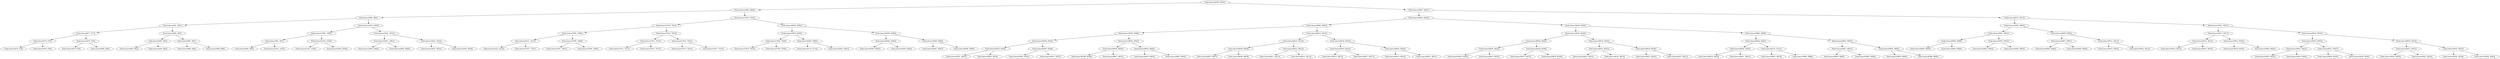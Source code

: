 digraph G{
1761250981 [label="Node{data=[8590, 8590]}"]
1761250981 -> 1757707513
1757707513 [label="Node{data=[3060, 3060]}"]
1757707513 -> 248220478
248220478 [label="Node{data=[989, 989]}"]
248220478 -> 2121682524
2121682524 [label="Node{data=[981, 981]}"]
2121682524 -> 1111849105
1111849105 [label="Node{data=[977, 977]}"]
1111849105 -> 154003348
154003348 [label="Node{data=[975, 975]}"]
154003348 -> 1542262772
1542262772 [label="Node{data=[974, 974]}"]
154003348 -> 396734075
396734075 [label="Node{data=[976, 976]}"]
1111849105 -> 2119032302
2119032302 [label="Node{data=[979, 979]}"]
2119032302 -> 406488308
406488308 [label="Node{data=[978, 978]}"]
2119032302 -> 731626152
731626152 [label="Node{data=[980, 980]}"]
2121682524 -> 293019606
293019606 [label="Node{data=[985, 985]}"]
293019606 -> 29692603
29692603 [label="Node{data=[983, 983]}"]
29692603 -> 1293167443
1293167443 [label="Node{data=[982, 982]}"]
29692603 -> 1001162403
1001162403 [label="Node{data=[984, 984]}"]
293019606 -> 311207855
311207855 [label="Node{data=[987, 987]}"]
311207855 -> 1005924239
1005924239 [label="Node{data=[986, 986]}"]
311207855 -> 1473758481
1473758481 [label="Node{data=[988, 988]}"]
248220478 -> 135387350
135387350 [label="Node{data=[2459, 2459]}"]
135387350 -> 2136450980
2136450980 [label="Node{data=[1885, 1885]}"]
2136450980 -> 1842116246
1842116246 [label="Node{data=[991, 991]}"]
1842116246 -> 73058675
73058675 [label="Node{data=[990, 990]}"]
1842116246 -> 42694214
42694214 [label="Node{data=[1543, 1543]}"]
2136450980 -> 1076075316
1076075316 [label="Node{data=[2229, 2229]}"]
1076075316 -> 1314209120
1314209120 [label="Node{data=[2185, 2185]}"]
1076075316 -> 479618184
479618184 [label="Node{data=[2458, 2458]}"]
135387350 -> 1173755930
1173755930 [label="Node{data=[3031, 3031]}"]
1173755930 -> 433115563
433115563 [label="Node{data=[2801, 2801]}"]
433115563 -> 2114535884
2114535884 [label="Node{data=[2460, 2460]}"]
433115563 -> 1360316577
1360316577 [label="Node{data=[2869, 2869]}"]
1173755930 -> 618085457
618085457 [label="Node{data=[3033, 3033]}"]
618085457 -> 999685353
999685353 [label="Node{data=[3032, 3032]}"]
618085457 -> 254201206
254201206 [label="Node{data=[3059, 3059]}"]
1757707513 -> 2021678579
2021678579 [label="Node{data=[7918, 7918]}"]
2021678579 -> 1705558790
1705558790 [label="Node{data=[7910, 7910]}"]
1705558790 -> 1909332462
1909332462 [label="Node{data=[7906, 7906]}"]
1909332462 -> 1220163548
1220163548 [label="Node{data=[3231, 3231]}"]
1220163548 -> 841975037
841975037 [label="Node{data=[3222, 3222]}"]
1220163548 -> 289194317
289194317 [label="Node{data=[7787, 7787]}"]
1909332462 -> 280804333
280804333 [label="Node{data=[7908, 7908]}"]
280804333 -> 161573617
161573617 [label="Node{data=[7907, 7907]}"]
280804333 -> 1206325076
1206325076 [label="Node{data=[7909, 7909]}"]
1705558790 -> 816224332
816224332 [label="Node{data=[7914, 7914]}"]
816224332 -> 1160785510
1160785510 [label="Node{data=[7912, 7912]}"]
1160785510 -> 1204036307
1204036307 [label="Node{data=[7911, 7911]}"]
1160785510 -> 942016720
942016720 [label="Node{data=[7913, 7913]}"]
816224332 -> 1011254112
1011254112 [label="Node{data=[7916, 7916]}"]
1011254112 -> 2017577360
2017577360 [label="Node{data=[7915, 7915]}"]
1011254112 -> 511033073
511033073 [label="Node{data=[7917, 7917]}"]
2021678579 -> 379409767
379409767 [label="Node{data=[8582, 8582]}"]
379409767 -> 508074327
508074327 [label="Node{data=[8005, 8005]}"]
508074327 -> 1756618311
1756618311 [label="Node{data=[7920, 7920]}"]
1756618311 -> 1535276950
1535276950 [label="Node{data=[7919, 7919]}"]
1756618311 -> 667428844
667428844 [label="Node{data=[7978, 7978]}"]
508074327 -> 2098233443
2098233443 [label="Node{data=[8580, 8580]}"]
2098233443 -> 187115616
187115616 [label="Node{data=[8114, 8114]}"]
2098233443 -> 1129435221
1129435221 [label="Node{data=[8581, 8581]}"]
379409767 -> 633366676
633366676 [label="Node{data=[8586, 8586]}"]
633366676 -> 1546315735
1546315735 [label="Node{data=[8584, 8584]}"]
1546315735 -> 1853665306
1853665306 [label="Node{data=[8583, 8583]}"]
1546315735 -> 593626872
593626872 [label="Node{data=[8585, 8585]}"]
633366676 -> 96489160
96489160 [label="Node{data=[8588, 8588]}"]
96489160 -> 241108472
241108472 [label="Node{data=[8587, 8587]}"]
96489160 -> 94931017
94931017 [label="Node{data=[8589, 8589]}"]
1761250981 -> 919473090
919473090 [label="Node{data=[9897, 9897]}"]
919473090 -> 830449117
830449117 [label="Node{data=[8622, 8622]}"]
830449117 -> 1199113935
1199113935 [label="Node{data=[8606, 8606]}"]
1199113935 -> 106050729
106050729 [label="Node{data=[8598, 8598]}"]
106050729 -> 1074053050
1074053050 [label="Node{data=[8594, 8594]}"]
1074053050 -> 203012906
203012906 [label="Node{data=[8592, 8592]}"]
203012906 -> 56204056
56204056 [label="Node{data=[8591, 8591]}"]
203012906 -> 339280038
339280038 [label="Node{data=[8593, 8593]}"]
1074053050 -> 1898288372
1898288372 [label="Node{data=[8596, 8596]}"]
1898288372 -> 816095505
816095505 [label="Node{data=[8595, 8595]}"]
1898288372 -> 2137681222
2137681222 [label="Node{data=[8597, 8597]}"]
106050729 -> 596278845
596278845 [label="Node{data=[8602, 8602]}"]
596278845 -> 2127940748
2127940748 [label="Node{data=[8600, 8600]}"]
2127940748 -> 1810650734
1810650734 [label="Node{data=[8599, 8599]}"]
2127940748 -> 1195378184
1195378184 [label="Node{data=[8601, 8601]}"]
596278845 -> 927724363
927724363 [label="Node{data=[8604, 8604]}"]
927724363 -> 1739257986
1739257986 [label="Node{data=[8603, 8603]}"]
927724363 -> 1862049087
1862049087 [label="Node{data=[8605, 8605]}"]
1199113935 -> 692827822
692827822 [label="Node{data=[8614, 8614]}"]
692827822 -> 1098041703
1098041703 [label="Node{data=[8610, 8610]}"]
1098041703 -> 1907119907
1907119907 [label="Node{data=[8608, 8608]}"]
1907119907 -> 2075339084
2075339084 [label="Node{data=[8607, 8607]}"]
1907119907 -> 255401554
255401554 [label="Node{data=[8609, 8609]}"]
1098041703 -> 1482151715
1482151715 [label="Node{data=[8612, 8612]}"]
1482151715 -> 1263633989
1263633989 [label="Node{data=[8611, 8611]}"]
1482151715 -> 692731690
692731690 [label="Node{data=[8613, 8613]}"]
692827822 -> 1850109919
1850109919 [label="Node{data=[8618, 8618]}"]
1850109919 -> 139346939
139346939 [label="Node{data=[8616, 8616]}"]
139346939 -> 1340776217
1340776217 [label="Node{data=[8615, 8615]}"]
139346939 -> 933317281
933317281 [label="Node{data=[8617, 8617]}"]
1850109919 -> 1791292189
1791292189 [label="Node{data=[8620, 8620]}"]
1791292189 -> 275719205
275719205 [label="Node{data=[8619, 8619]}"]
1791292189 -> 191259494
191259494 [label="Node{data=[8621, 8621]}"]
830449117 -> 909104361
909104361 [label="Node{data=[8638, 8638]}"]
909104361 -> 2076083498
2076083498 [label="Node{data=[8630, 8630]}"]
2076083498 -> 312068212
312068212 [label="Node{data=[8626, 8626]}"]
312068212 -> 719119378
719119378 [label="Node{data=[8624, 8624]}"]
719119378 -> 1654453564
1654453564 [label="Node{data=[8623, 8623]}"]
719119378 -> 1837411216
1837411216 [label="Node{data=[8625, 8625]}"]
312068212 -> 830608444
830608444 [label="Node{data=[8628, 8628]}"]
830608444 -> 2092141162
2092141162 [label="Node{data=[8627, 8627]}"]
830608444 -> 2038670805
2038670805 [label="Node{data=[8629, 8629]}"]
2076083498 -> 823351646
823351646 [label="Node{data=[8634, 8634]}"]
823351646 -> 277973172
277973172 [label="Node{data=[8632, 8632]}"]
277973172 -> 1888591894
1888591894 [label="Node{data=[8631, 8631]}"]
277973172 -> 341315292
341315292 [label="Node{data=[8633, 8633]}"]
823351646 -> 1059749024
1059749024 [label="Node{data=[8636, 8636]}"]
1059749024 -> 602052569
602052569 [label="Node{data=[8635, 8635]}"]
1059749024 -> 1586365091
1586365091 [label="Node{data=[8637, 8637]}"]
909104361 -> 175425856
175425856 [label="Node{data=[9889, 9889]}"]
175425856 -> 1717005266
1717005266 [label="Node{data=[8642, 8642]}"]
1717005266 -> 1371301022
1371301022 [label="Node{data=[8640, 8640]}"]
1371301022 -> 2131361552
2131361552 [label="Node{data=[8639, 8639]}"]
1371301022 -> 1394284408
1394284408 [label="Node{data=[8641, 8641]}"]
1717005266 -> 248512306
248512306 [label="Node{data=[8721, 8721]}"]
248512306 -> 1013314273
1013314273 [label="Node{data=[8643, 8643]}"]
248512306 -> 203717378
203717378 [label="Node{data=[9888, 9888]}"]
175425856 -> 126819625
126819625 [label="Node{data=[9893, 9893]}"]
126819625 -> 1992840325
1992840325 [label="Node{data=[9891, 9891]}"]
1992840325 -> 1697202759
1697202759 [label="Node{data=[9890, 9890]}"]
1992840325 -> 1249560971
1249560971 [label="Node{data=[9892, 9892]}"]
126819625 -> 904131512
904131512 [label="Node{data=[9895, 9895]}"]
904131512 -> 20706813
20706813 [label="Node{data=[9894, 9894]}"]
904131512 -> 783267047
783267047 [label="Node{data=[9896, 9896]}"]
919473090 -> 839190056
839190056 [label="Node{data=[9913, 9913]}"]
839190056 -> 416370147
416370147 [label="Node{data=[9905, 9905]}"]
416370147 -> 1184618265
1184618265 [label="Node{data=[9901, 9901]}"]
1184618265 -> 356539297
356539297 [label="Node{data=[9899, 9899]}"]
356539297 -> 258882407
258882407 [label="Node{data=[9898, 9898]}"]
356539297 -> 499302716
499302716 [label="Node{data=[9900, 9900]}"]
1184618265 -> 91876994
91876994 [label="Node{data=[9903, 9903]}"]
91876994 -> 309534943
309534943 [label="Node{data=[9902, 9902]}"]
91876994 -> 1815643381
1815643381 [label="Node{data=[9904, 9904]}"]
416370147 -> 1735943023
1735943023 [label="Node{data=[9909, 9909]}"]
1735943023 -> 767528188
767528188 [label="Node{data=[9907, 9907]}"]
767528188 -> 650191948
650191948 [label="Node{data=[9906, 9906]}"]
767528188 -> 242619213
242619213 [label="Node{data=[9908, 9908]}"]
1735943023 -> 707885815
707885815 [label="Node{data=[9911, 9911]}"]
707885815 -> 2067323681
2067323681 [label="Node{data=[9910, 9910]}"]
707885815 -> 1425306446
1425306446 [label="Node{data=[9912, 9912]}"]
839190056 -> 1780936422
1780936422 [label="Node{data=[9921, 9921]}"]
1780936422 -> 1273087895
1273087895 [label="Node{data=[9917, 9917]}"]
1273087895 -> 1992162329
1992162329 [label="Node{data=[9915, 9915]}"]
1992162329 -> 19173251
19173251 [label="Node{data=[9914, 9914]}"]
1992162329 -> 1546125471
1546125471 [label="Node{data=[9916, 9916]}"]
1273087895 -> 431008242
431008242 [label="Node{data=[9919, 9919]}"]
431008242 -> 16040937
16040937 [label="Node{data=[9918, 9918]}"]
431008242 -> 629738723
629738723 [label="Node{data=[9920, 9920]}"]
1780936422 -> 968481845
968481845 [label="Node{data=[9929, 9929]}"]
968481845 -> 635051465
635051465 [label="Node{data=[9925, 9925]}"]
635051465 -> 60254480
60254480 [label="Node{data=[9923, 9923]}"]
60254480 -> 1846842261
1846842261 [label="Node{data=[9922, 9922]}"]
60254480 -> 431731222
431731222 [label="Node{data=[9924, 9924]}"]
635051465 -> 1828372669
1828372669 [label="Node{data=[9927, 9927]}"]
1828372669 -> 1419635675
1419635675 [label="Node{data=[9926, 9926]}"]
1828372669 -> 517952230
517952230 [label="Node{data=[9928, 9928]}"]
968481845 -> 1521510441
1521510441 [label="Node{data=[9933, 9933]}"]
1521510441 -> 1618322666
1618322666 [label="Node{data=[9931, 9931]}"]
1618322666 -> 1527597068
1527597068 [label="Node{data=[9930, 9930]}"]
1618322666 -> 1059154409
1059154409 [label="Node{data=[9932, 9932]}"]
1521510441 -> 1720303364
1720303364 [label="Node{data=[9935, 9935]}"]
1720303364 -> 731256267
731256267 [label="Node{data=[9934, 9934]}"]
1720303364 -> 451573149
451573149 [label="Node{data=[9936, 9936]}"]
}